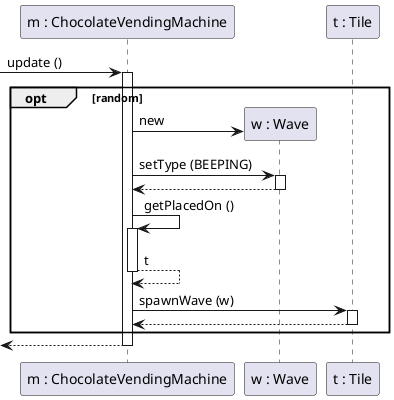 @startuml

skinparam classAttributeIconSize 0
skinparam guillemet false

participant "m : ChocolateVendingMachine" as m
participant "w : Wave" as w
participant "t : Tile" as t

[-> m : update ()
activate m

opt random

    m -> w ** : new

    m -> w ++ : setType (BEEPING)
    w --> m --

    m -> m ++ : getPlacedOn ()
    m --> m -- : t

    m -> t ++ : spawnWave (w)
    t --> m --

end

[<-- m
deactivate m

@enduml